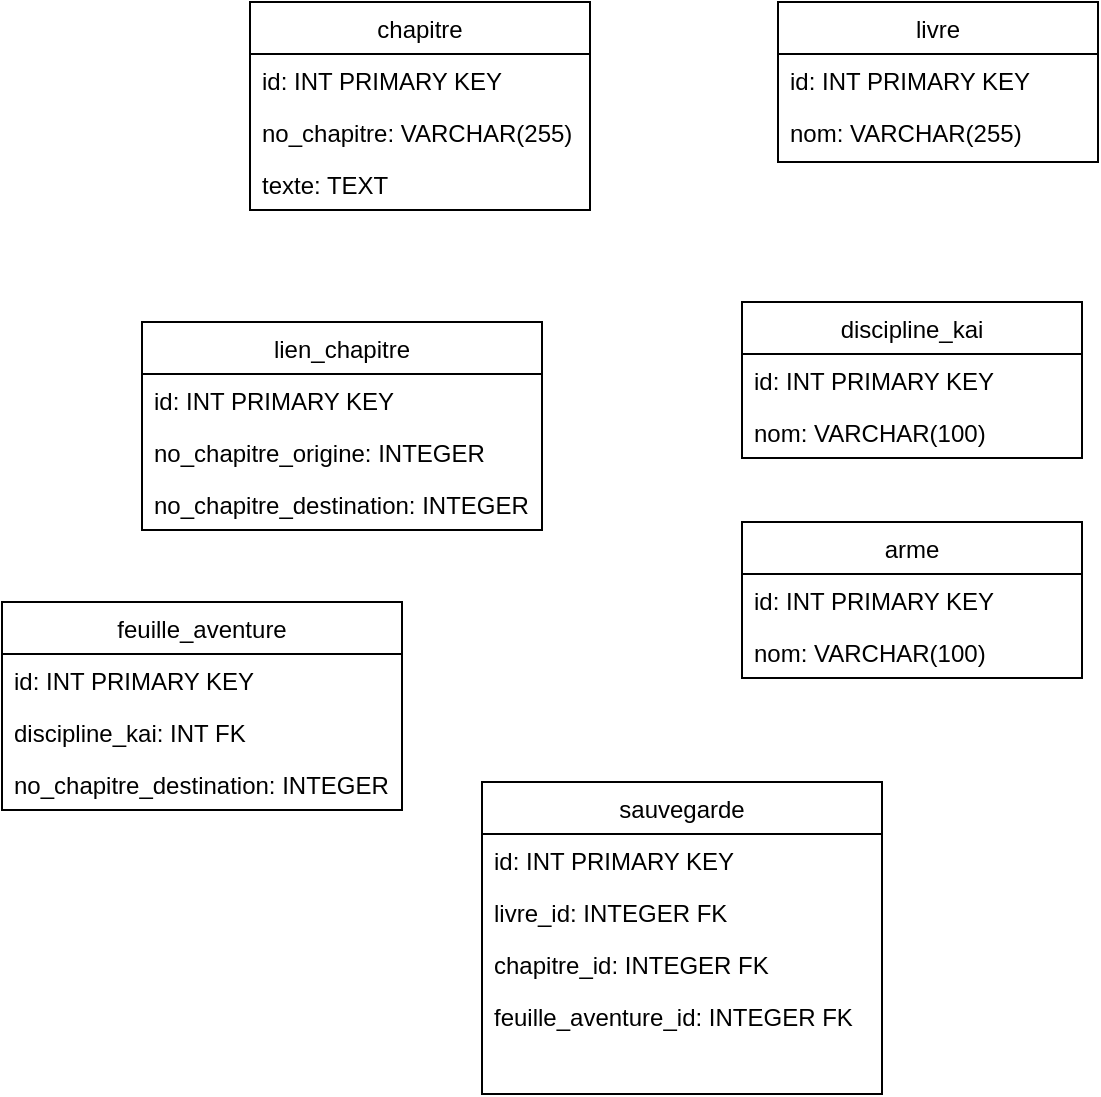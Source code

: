<mxfile version="20.3.0" type="device"><diagram id="C5RBs43oDa-KdzZeNtuy" name="Page-1"><mxGraphModel dx="1038" dy="659" grid="1" gridSize="10" guides="1" tooltips="1" connect="1" arrows="1" fold="1" page="1" pageScale="1" pageWidth="827" pageHeight="1169" math="0" shadow="0"><root><mxCell id="WIyWlLk6GJQsqaUBKTNV-0"/><mxCell id="WIyWlLk6GJQsqaUBKTNV-1" parent="WIyWlLk6GJQsqaUBKTNV-0"/><mxCell id="zkfFHV4jXpPFQw0GAbJ--17" value="livre" style="swimlane;fontStyle=0;align=center;verticalAlign=top;childLayout=stackLayout;horizontal=1;startSize=26;horizontalStack=0;resizeParent=1;resizeLast=0;collapsible=1;marginBottom=0;rounded=0;shadow=0;strokeWidth=1;" parent="WIyWlLk6GJQsqaUBKTNV-1" vertex="1"><mxGeometry x="508" y="120" width="160" height="80" as="geometry"><mxRectangle x="550" y="140" width="160" height="26" as="alternateBounds"/></mxGeometry></mxCell><mxCell id="zkfFHV4jXpPFQw0GAbJ--18" value="id: INT PRIMARY KEY" style="text;align=left;verticalAlign=top;spacingLeft=4;spacingRight=4;overflow=hidden;rotatable=0;points=[[0,0.5],[1,0.5]];portConstraint=eastwest;" parent="zkfFHV4jXpPFQw0GAbJ--17" vertex="1"><mxGeometry y="26" width="160" height="26" as="geometry"/></mxCell><mxCell id="zkfFHV4jXpPFQw0GAbJ--25" value="nom: VARCHAR(255)" style="text;align=left;verticalAlign=top;spacingLeft=4;spacingRight=4;overflow=hidden;rotatable=0;points=[[0,0.5],[1,0.5]];portConstraint=eastwest;" parent="zkfFHV4jXpPFQw0GAbJ--17" vertex="1"><mxGeometry y="52" width="160" height="26" as="geometry"/></mxCell><mxCell id="Tq5CYdEnEpSE3hcBUc5O-0" value="chapitre" style="swimlane;fontStyle=0;align=center;verticalAlign=top;childLayout=stackLayout;horizontal=1;startSize=26;horizontalStack=0;resizeParent=1;resizeLast=0;collapsible=1;marginBottom=0;rounded=0;shadow=0;strokeWidth=1;" vertex="1" parent="WIyWlLk6GJQsqaUBKTNV-1"><mxGeometry x="244" y="120" width="170" height="104" as="geometry"><mxRectangle x="550" y="140" width="160" height="26" as="alternateBounds"/></mxGeometry></mxCell><mxCell id="Tq5CYdEnEpSE3hcBUc5O-1" value="id: INT PRIMARY KEY" style="text;align=left;verticalAlign=top;spacingLeft=4;spacingRight=4;overflow=hidden;rotatable=0;points=[[0,0.5],[1,0.5]];portConstraint=eastwest;" vertex="1" parent="Tq5CYdEnEpSE3hcBUc5O-0"><mxGeometry y="26" width="170" height="26" as="geometry"/></mxCell><mxCell id="Tq5CYdEnEpSE3hcBUc5O-2" value="no_chapitre: VARCHAR(255)" style="text;align=left;verticalAlign=top;spacingLeft=4;spacingRight=4;overflow=hidden;rotatable=0;points=[[0,0.5],[1,0.5]];portConstraint=eastwest;" vertex="1" parent="Tq5CYdEnEpSE3hcBUc5O-0"><mxGeometry y="52" width="170" height="26" as="geometry"/></mxCell><mxCell id="Tq5CYdEnEpSE3hcBUc5O-3" value="texte: TEXT" style="text;align=left;verticalAlign=top;spacingLeft=4;spacingRight=4;overflow=hidden;rotatable=0;points=[[0,0.5],[1,0.5]];portConstraint=eastwest;" vertex="1" parent="Tq5CYdEnEpSE3hcBUc5O-0"><mxGeometry y="78" width="170" height="26" as="geometry"/></mxCell><mxCell id="Tq5CYdEnEpSE3hcBUc5O-4" value="lien_chapitre" style="swimlane;fontStyle=0;align=center;verticalAlign=top;childLayout=stackLayout;horizontal=1;startSize=26;horizontalStack=0;resizeParent=1;resizeLast=0;collapsible=1;marginBottom=0;rounded=0;shadow=0;strokeWidth=1;" vertex="1" parent="WIyWlLk6GJQsqaUBKTNV-1"><mxGeometry x="190" y="280" width="200" height="104" as="geometry"><mxRectangle x="550" y="140" width="160" height="26" as="alternateBounds"/></mxGeometry></mxCell><mxCell id="Tq5CYdEnEpSE3hcBUc5O-5" value="id: INT PRIMARY KEY" style="text;align=left;verticalAlign=top;spacingLeft=4;spacingRight=4;overflow=hidden;rotatable=0;points=[[0,0.5],[1,0.5]];portConstraint=eastwest;" vertex="1" parent="Tq5CYdEnEpSE3hcBUc5O-4"><mxGeometry y="26" width="200" height="26" as="geometry"/></mxCell><mxCell id="Tq5CYdEnEpSE3hcBUc5O-6" value="no_chapitre_origine: INTEGER" style="text;align=left;verticalAlign=top;spacingLeft=4;spacingRight=4;overflow=hidden;rotatable=0;points=[[0,0.5],[1,0.5]];portConstraint=eastwest;" vertex="1" parent="Tq5CYdEnEpSE3hcBUc5O-4"><mxGeometry y="52" width="200" height="26" as="geometry"/></mxCell><mxCell id="Tq5CYdEnEpSE3hcBUc5O-7" value="no_chapitre_destination: INTEGER" style="text;align=left;verticalAlign=top;spacingLeft=4;spacingRight=4;overflow=hidden;rotatable=0;points=[[0,0.5],[1,0.5]];portConstraint=eastwest;" vertex="1" parent="Tq5CYdEnEpSE3hcBUc5O-4"><mxGeometry y="78" width="200" height="26" as="geometry"/></mxCell><mxCell id="Tq5CYdEnEpSE3hcBUc5O-8" value="discipline_kai" style="swimlane;fontStyle=0;align=center;verticalAlign=top;childLayout=stackLayout;horizontal=1;startSize=26;horizontalStack=0;resizeParent=1;resizeLast=0;collapsible=1;marginBottom=0;rounded=0;shadow=0;strokeWidth=1;" vertex="1" parent="WIyWlLk6GJQsqaUBKTNV-1"><mxGeometry x="490" y="270" width="170" height="78" as="geometry"><mxRectangle x="550" y="140" width="160" height="26" as="alternateBounds"/></mxGeometry></mxCell><mxCell id="Tq5CYdEnEpSE3hcBUc5O-9" value="id: INT PRIMARY KEY" style="text;align=left;verticalAlign=top;spacingLeft=4;spacingRight=4;overflow=hidden;rotatable=0;points=[[0,0.5],[1,0.5]];portConstraint=eastwest;" vertex="1" parent="Tq5CYdEnEpSE3hcBUc5O-8"><mxGeometry y="26" width="170" height="26" as="geometry"/></mxCell><mxCell id="Tq5CYdEnEpSE3hcBUc5O-10" value="nom: VARCHAR(100)" style="text;align=left;verticalAlign=top;spacingLeft=4;spacingRight=4;overflow=hidden;rotatable=0;points=[[0,0.5],[1,0.5]];portConstraint=eastwest;" vertex="1" parent="Tq5CYdEnEpSE3hcBUc5O-8"><mxGeometry y="52" width="170" height="26" as="geometry"/></mxCell><mxCell id="Tq5CYdEnEpSE3hcBUc5O-12" value="arme" style="swimlane;fontStyle=0;align=center;verticalAlign=top;childLayout=stackLayout;horizontal=1;startSize=26;horizontalStack=0;resizeParent=1;resizeLast=0;collapsible=1;marginBottom=0;rounded=0;shadow=0;strokeWidth=1;" vertex="1" parent="WIyWlLk6GJQsqaUBKTNV-1"><mxGeometry x="490" y="380" width="170" height="78" as="geometry"><mxRectangle x="550" y="140" width="160" height="26" as="alternateBounds"/></mxGeometry></mxCell><mxCell id="Tq5CYdEnEpSE3hcBUc5O-13" value="id: INT PRIMARY KEY" style="text;align=left;verticalAlign=top;spacingLeft=4;spacingRight=4;overflow=hidden;rotatable=0;points=[[0,0.5],[1,0.5]];portConstraint=eastwest;" vertex="1" parent="Tq5CYdEnEpSE3hcBUc5O-12"><mxGeometry y="26" width="170" height="26" as="geometry"/></mxCell><mxCell id="Tq5CYdEnEpSE3hcBUc5O-14" value="nom: VARCHAR(100)" style="text;align=left;verticalAlign=top;spacingLeft=4;spacingRight=4;overflow=hidden;rotatable=0;points=[[0,0.5],[1,0.5]];portConstraint=eastwest;" vertex="1" parent="Tq5CYdEnEpSE3hcBUc5O-12"><mxGeometry y="52" width="170" height="26" as="geometry"/></mxCell><mxCell id="Tq5CYdEnEpSE3hcBUc5O-15" value="feuille_aventure" style="swimlane;fontStyle=0;align=center;verticalAlign=top;childLayout=stackLayout;horizontal=1;startSize=26;horizontalStack=0;resizeParent=1;resizeLast=0;collapsible=1;marginBottom=0;rounded=0;shadow=0;strokeWidth=1;" vertex="1" parent="WIyWlLk6GJQsqaUBKTNV-1"><mxGeometry x="120" y="420" width="200" height="104" as="geometry"><mxRectangle x="550" y="140" width="160" height="26" as="alternateBounds"/></mxGeometry></mxCell><mxCell id="Tq5CYdEnEpSE3hcBUc5O-16" value="id: INT PRIMARY KEY" style="text;align=left;verticalAlign=top;spacingLeft=4;spacingRight=4;overflow=hidden;rotatable=0;points=[[0,0.5],[1,0.5]];portConstraint=eastwest;" vertex="1" parent="Tq5CYdEnEpSE3hcBUc5O-15"><mxGeometry y="26" width="200" height="26" as="geometry"/></mxCell><mxCell id="Tq5CYdEnEpSE3hcBUc5O-17" value="discipline_kai: INT FK" style="text;align=left;verticalAlign=top;spacingLeft=4;spacingRight=4;overflow=hidden;rotatable=0;points=[[0,0.5],[1,0.5]];portConstraint=eastwest;" vertex="1" parent="Tq5CYdEnEpSE3hcBUc5O-15"><mxGeometry y="52" width="200" height="26" as="geometry"/></mxCell><mxCell id="Tq5CYdEnEpSE3hcBUc5O-18" value="no_chapitre_destination: INTEGER" style="text;align=left;verticalAlign=top;spacingLeft=4;spacingRight=4;overflow=hidden;rotatable=0;points=[[0,0.5],[1,0.5]];portConstraint=eastwest;" vertex="1" parent="Tq5CYdEnEpSE3hcBUc5O-15"><mxGeometry y="78" width="200" height="26" as="geometry"/></mxCell><mxCell id="Tq5CYdEnEpSE3hcBUc5O-19" value="sauvegarde" style="swimlane;fontStyle=0;align=center;verticalAlign=top;childLayout=stackLayout;horizontal=1;startSize=26;horizontalStack=0;resizeParent=1;resizeLast=0;collapsible=1;marginBottom=0;rounded=0;shadow=0;strokeWidth=1;" vertex="1" parent="WIyWlLk6GJQsqaUBKTNV-1"><mxGeometry x="360" y="510" width="200" height="156" as="geometry"><mxRectangle x="550" y="140" width="160" height="26" as="alternateBounds"/></mxGeometry></mxCell><mxCell id="Tq5CYdEnEpSE3hcBUc5O-20" value="id: INT PRIMARY KEY" style="text;align=left;verticalAlign=top;spacingLeft=4;spacingRight=4;overflow=hidden;rotatable=0;points=[[0,0.5],[1,0.5]];portConstraint=eastwest;" vertex="1" parent="Tq5CYdEnEpSE3hcBUc5O-19"><mxGeometry y="26" width="200" height="26" as="geometry"/></mxCell><mxCell id="Tq5CYdEnEpSE3hcBUc5O-23" value="livre_id: INTEGER FK" style="text;align=left;verticalAlign=top;spacingLeft=4;spacingRight=4;overflow=hidden;rotatable=0;points=[[0,0.5],[1,0.5]];portConstraint=eastwest;" vertex="1" parent="Tq5CYdEnEpSE3hcBUc5O-19"><mxGeometry y="52" width="200" height="26" as="geometry"/></mxCell><mxCell id="Tq5CYdEnEpSE3hcBUc5O-24" value="chapitre_id: INTEGER FK" style="text;align=left;verticalAlign=top;spacingLeft=4;spacingRight=4;overflow=hidden;rotatable=0;points=[[0,0.5],[1,0.5]];portConstraint=eastwest;" vertex="1" parent="Tq5CYdEnEpSE3hcBUc5O-19"><mxGeometry y="78" width="200" height="26" as="geometry"/></mxCell><mxCell id="Tq5CYdEnEpSE3hcBUc5O-25" value="feuille_aventure_id: INTEGER FK" style="text;align=left;verticalAlign=top;spacingLeft=4;spacingRight=4;overflow=hidden;rotatable=0;points=[[0,0.5],[1,0.5]];portConstraint=eastwest;" vertex="1" parent="Tq5CYdEnEpSE3hcBUc5O-19"><mxGeometry y="104" width="200" height="26" as="geometry"/></mxCell></root></mxGraphModel></diagram></mxfile>